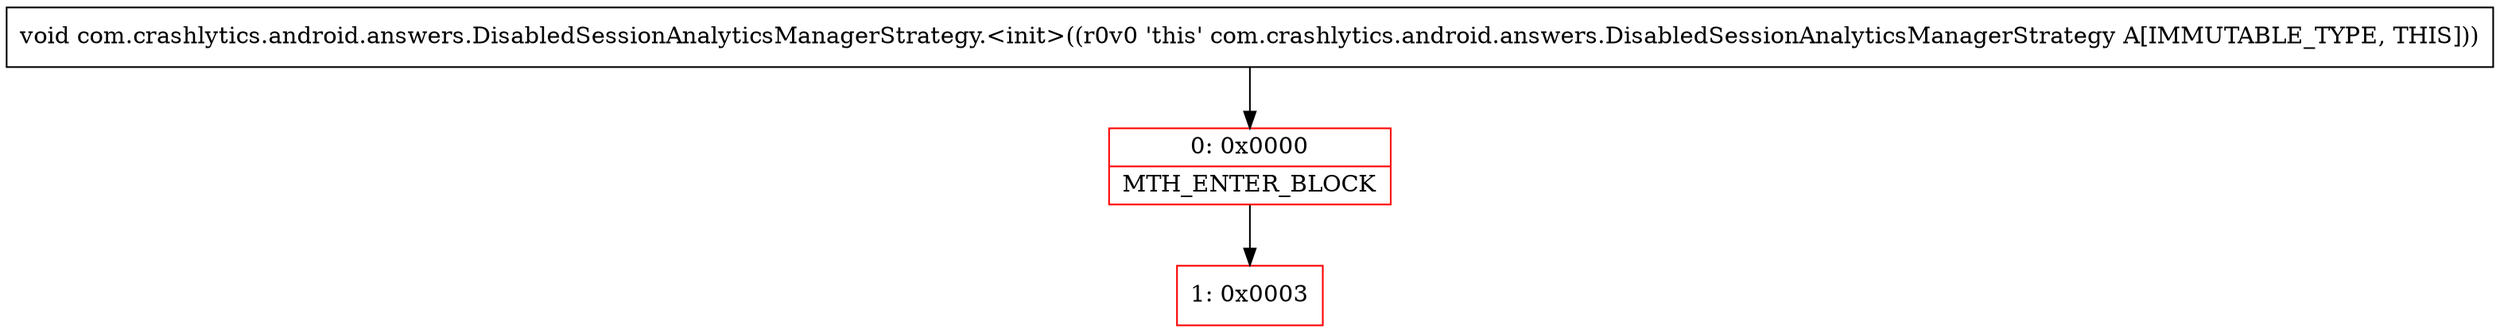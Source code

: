 digraph "CFG forcom.crashlytics.android.answers.DisabledSessionAnalyticsManagerStrategy.\<init\>()V" {
subgraph cluster_Region_1299228730 {
label = "R(0)";
node [shape=record,color=blue];
}
Node_0 [shape=record,color=red,label="{0\:\ 0x0000|MTH_ENTER_BLOCK\l}"];
Node_1 [shape=record,color=red,label="{1\:\ 0x0003}"];
MethodNode[shape=record,label="{void com.crashlytics.android.answers.DisabledSessionAnalyticsManagerStrategy.\<init\>((r0v0 'this' com.crashlytics.android.answers.DisabledSessionAnalyticsManagerStrategy A[IMMUTABLE_TYPE, THIS])) }"];
MethodNode -> Node_0;
Node_0 -> Node_1;
}

